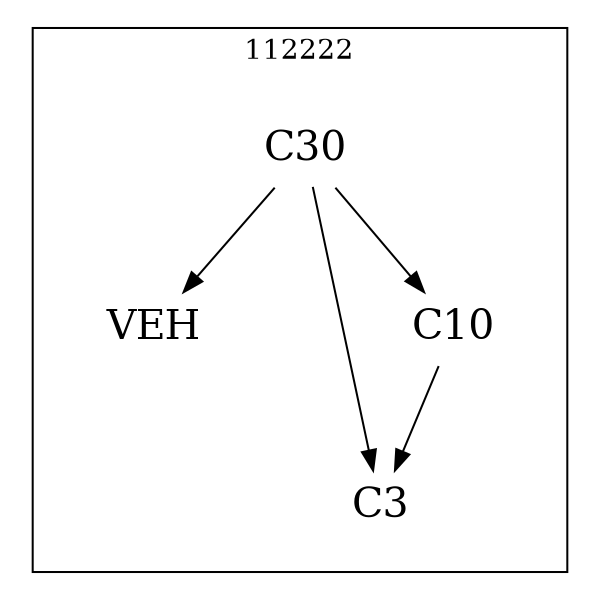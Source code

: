 strict digraph DAGS {
	size = "4,4!" ; ratio ="fill"; subgraph cluster_0{
			labeldoc = "t";
			label = "112222";node	[label= VEH, shape = plaintext, fontsize=20] VEH;node	[label= C3, shape = plaintext, fontsize=20] C3;node	[label= C10, shape = plaintext, fontsize=20] C10;node	[label= C30, shape = plaintext, fontsize=20] C30;
C10->C3;
C30->VEH;
C30->C3;
C30->C10;
	}}